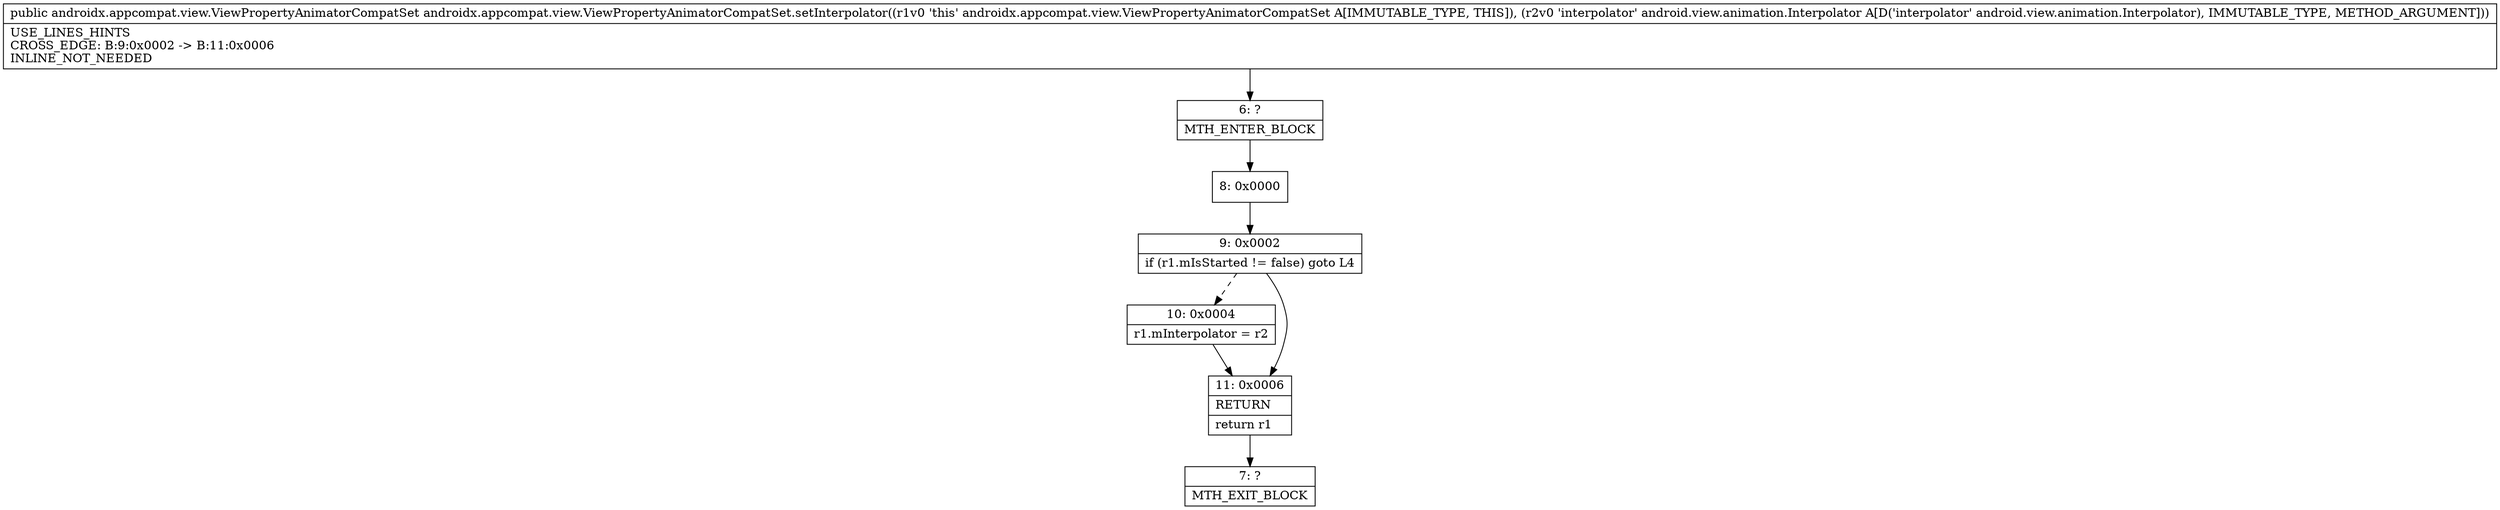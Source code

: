 digraph "CFG forandroidx.appcompat.view.ViewPropertyAnimatorCompatSet.setInterpolator(Landroid\/view\/animation\/Interpolator;)Landroidx\/appcompat\/view\/ViewPropertyAnimatorCompatSet;" {
Node_6 [shape=record,label="{6\:\ ?|MTH_ENTER_BLOCK\l}"];
Node_8 [shape=record,label="{8\:\ 0x0000}"];
Node_9 [shape=record,label="{9\:\ 0x0002|if (r1.mIsStarted != false) goto L4\l}"];
Node_10 [shape=record,label="{10\:\ 0x0004|r1.mInterpolator = r2\l}"];
Node_11 [shape=record,label="{11\:\ 0x0006|RETURN\l|return r1\l}"];
Node_7 [shape=record,label="{7\:\ ?|MTH_EXIT_BLOCK\l}"];
MethodNode[shape=record,label="{public androidx.appcompat.view.ViewPropertyAnimatorCompatSet androidx.appcompat.view.ViewPropertyAnimatorCompatSet.setInterpolator((r1v0 'this' androidx.appcompat.view.ViewPropertyAnimatorCompatSet A[IMMUTABLE_TYPE, THIS]), (r2v0 'interpolator' android.view.animation.Interpolator A[D('interpolator' android.view.animation.Interpolator), IMMUTABLE_TYPE, METHOD_ARGUMENT]))  | USE_LINES_HINTS\lCROSS_EDGE: B:9:0x0002 \-\> B:11:0x0006\lINLINE_NOT_NEEDED\l}"];
MethodNode -> Node_6;Node_6 -> Node_8;
Node_8 -> Node_9;
Node_9 -> Node_10[style=dashed];
Node_9 -> Node_11;
Node_10 -> Node_11;
Node_11 -> Node_7;
}

